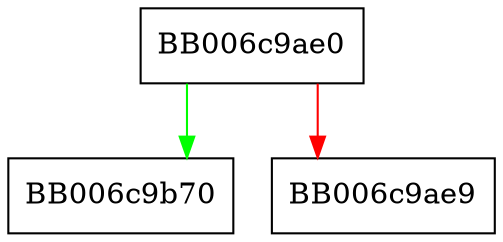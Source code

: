 digraph kdf_scrypt_free {
  node [shape="box"];
  graph [splines=ortho];
  BB006c9ae0 -> BB006c9b70 [color="green"];
  BB006c9ae0 -> BB006c9ae9 [color="red"];
}